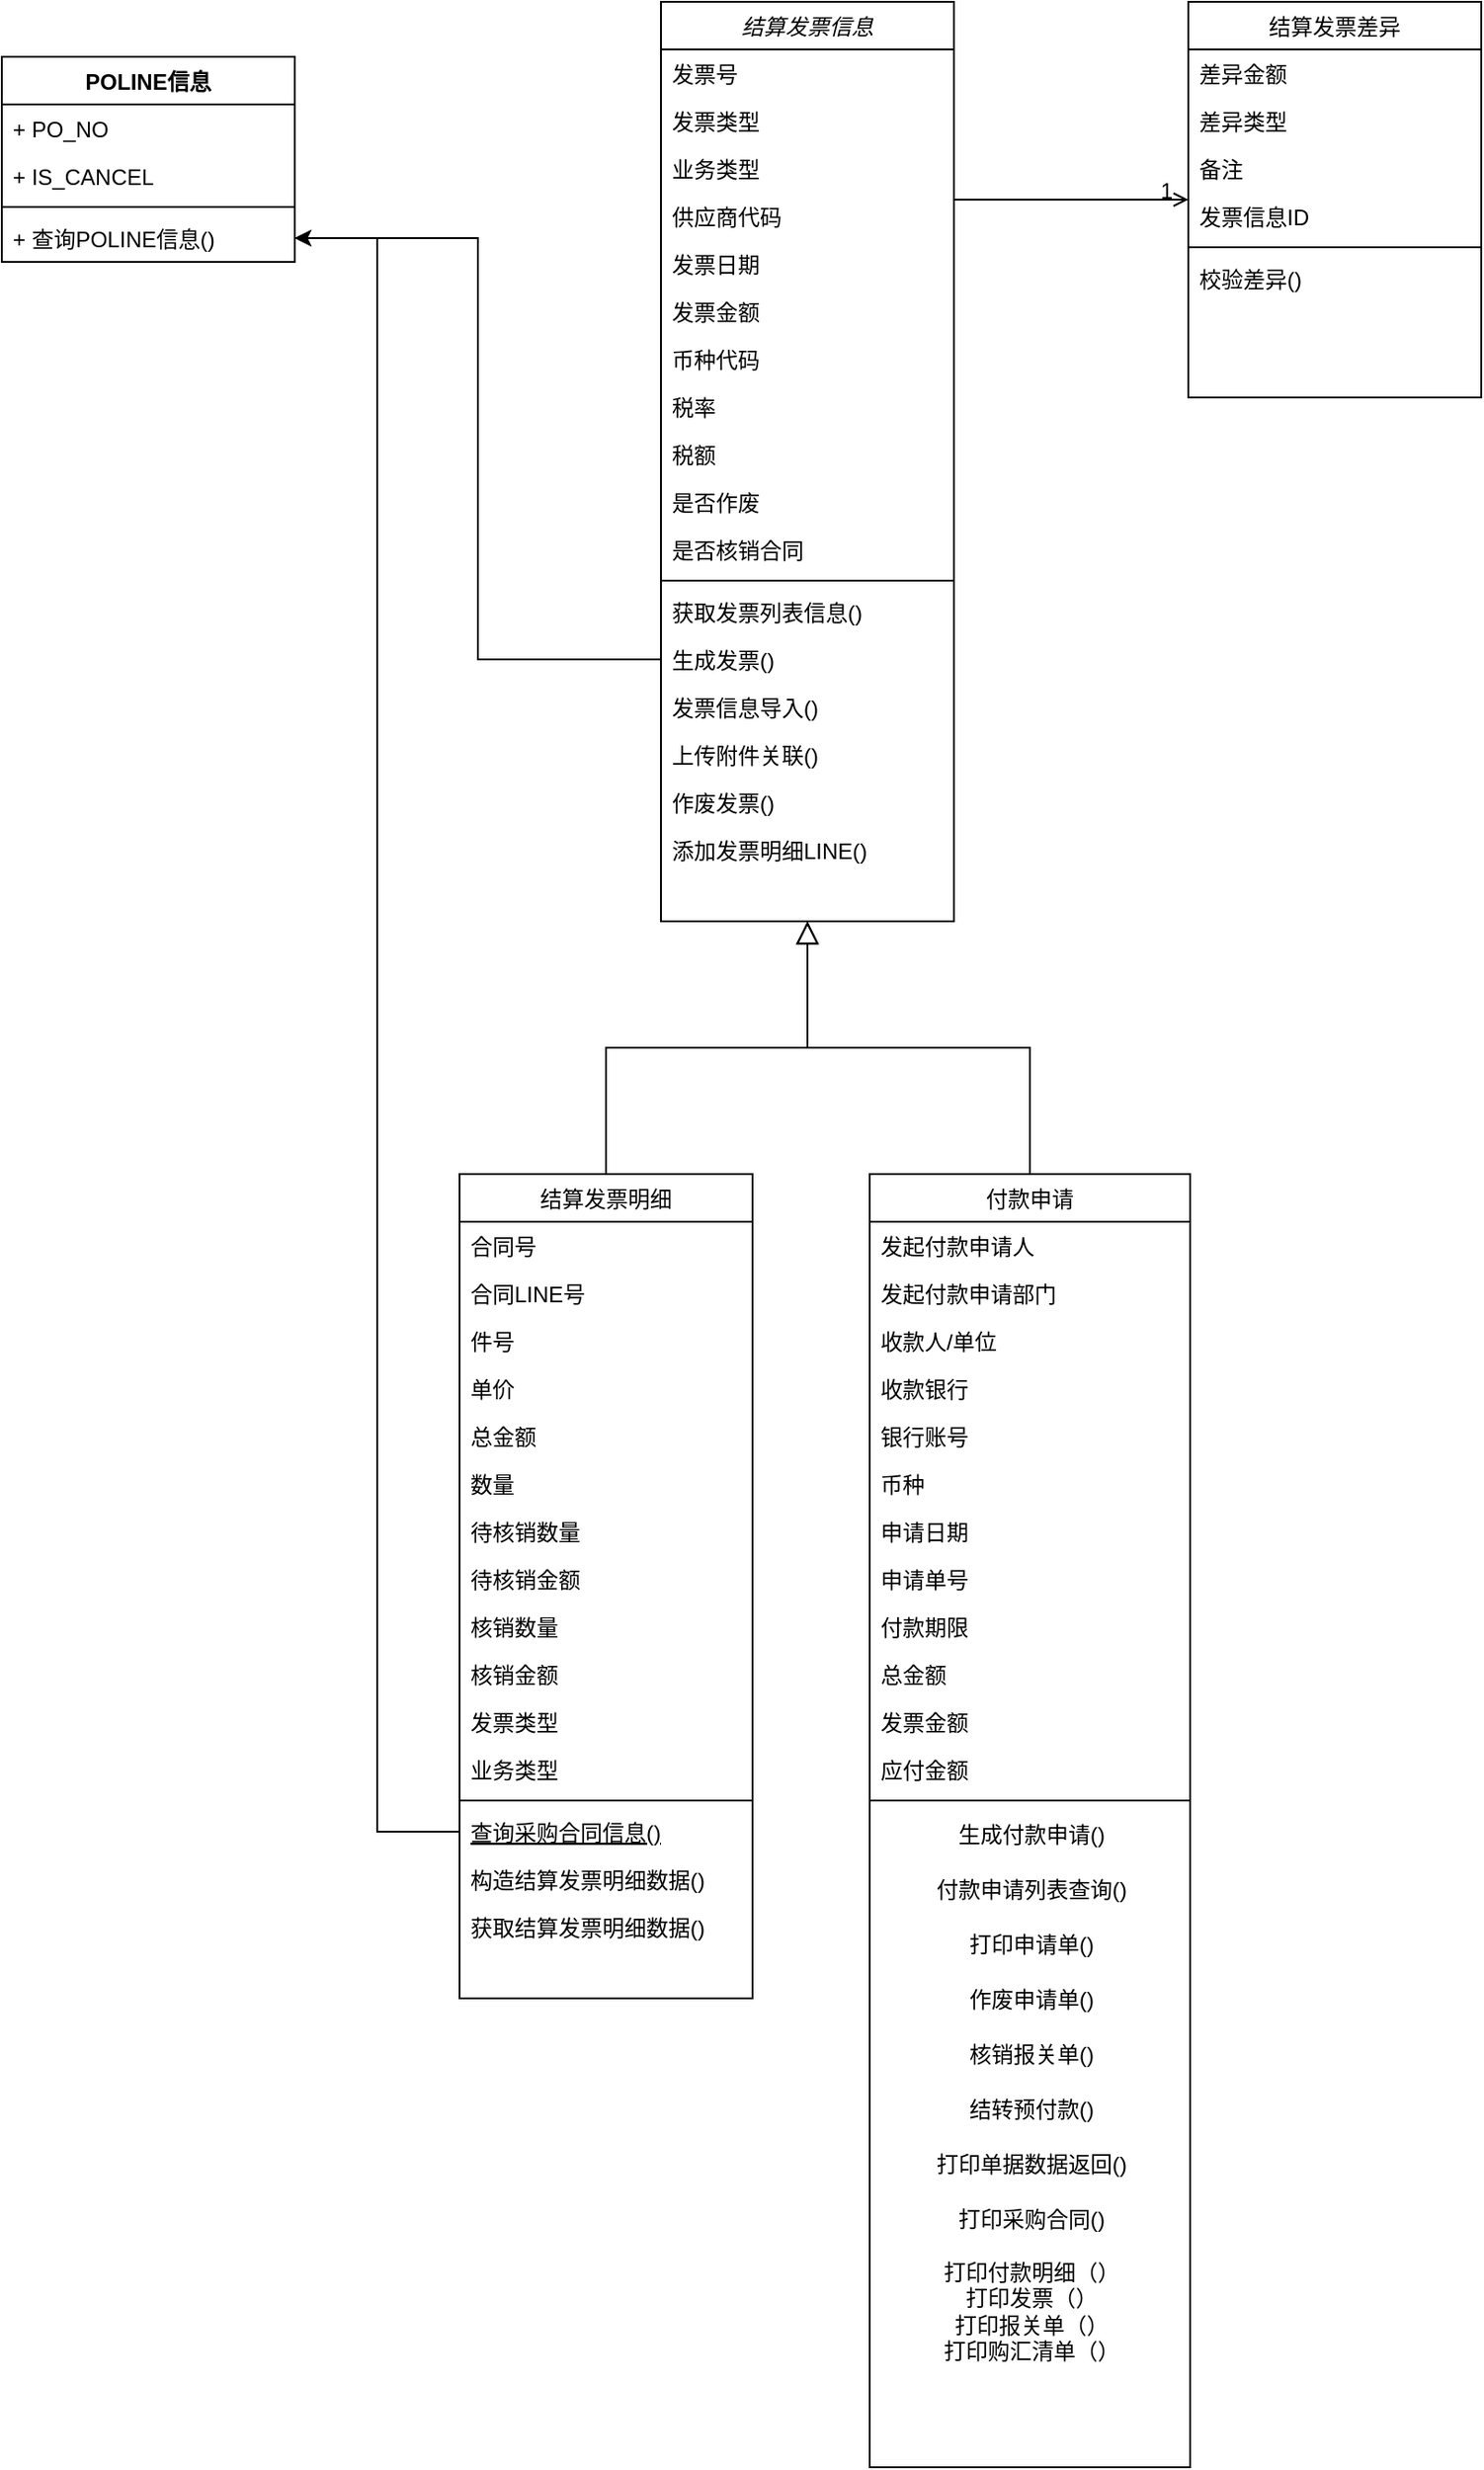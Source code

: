 <mxfile version="24.8.3">
  <diagram id="C5RBs43oDa-KdzZeNtuy" name="Page-1">
    <mxGraphModel dx="2419" dy="988" grid="1" gridSize="10" guides="1" tooltips="1" connect="1" arrows="1" fold="1" page="1" pageScale="1" pageWidth="827" pageHeight="1169" math="0" shadow="0">
      <root>
        <mxCell id="WIyWlLk6GJQsqaUBKTNV-0" />
        <mxCell id="WIyWlLk6GJQsqaUBKTNV-1" parent="WIyWlLk6GJQsqaUBKTNV-0" />
        <mxCell id="zkfFHV4jXpPFQw0GAbJ--0" value="结算发票信息" style="swimlane;fontStyle=2;align=center;verticalAlign=top;childLayout=stackLayout;horizontal=1;startSize=26;horizontalStack=0;resizeParent=1;resizeLast=0;collapsible=1;marginBottom=0;rounded=0;shadow=0;strokeWidth=1;" parent="WIyWlLk6GJQsqaUBKTNV-1" vertex="1">
          <mxGeometry x="220" y="120" width="160" height="502" as="geometry">
            <mxRectangle x="230" y="140" width="160" height="26" as="alternateBounds" />
          </mxGeometry>
        </mxCell>
        <mxCell id="zkfFHV4jXpPFQw0GAbJ--1" value="发票号" style="text;align=left;verticalAlign=top;spacingLeft=4;spacingRight=4;overflow=hidden;rotatable=0;points=[[0,0.5],[1,0.5]];portConstraint=eastwest;" parent="zkfFHV4jXpPFQw0GAbJ--0" vertex="1">
          <mxGeometry y="26" width="160" height="26" as="geometry" />
        </mxCell>
        <mxCell id="zkfFHV4jXpPFQw0GAbJ--2" value="发票类型" style="text;align=left;verticalAlign=top;spacingLeft=4;spacingRight=4;overflow=hidden;rotatable=0;points=[[0,0.5],[1,0.5]];portConstraint=eastwest;rounded=0;shadow=0;html=0;" parent="zkfFHV4jXpPFQw0GAbJ--0" vertex="1">
          <mxGeometry y="52" width="160" height="26" as="geometry" />
        </mxCell>
        <mxCell id="zkfFHV4jXpPFQw0GAbJ--3" value="业务类型" style="text;align=left;verticalAlign=top;spacingLeft=4;spacingRight=4;overflow=hidden;rotatable=0;points=[[0,0.5],[1,0.5]];portConstraint=eastwest;rounded=0;shadow=0;html=0;" parent="zkfFHV4jXpPFQw0GAbJ--0" vertex="1">
          <mxGeometry y="78" width="160" height="26" as="geometry" />
        </mxCell>
        <mxCell id="L20bQEB5ALc9BBdceAR--2" value="供应商代码" style="text;align=left;verticalAlign=top;spacingLeft=4;spacingRight=4;overflow=hidden;rotatable=0;points=[[0,0.5],[1,0.5]];portConstraint=eastwest;rounded=0;shadow=0;html=0;" vertex="1" parent="zkfFHV4jXpPFQw0GAbJ--0">
          <mxGeometry y="104" width="160" height="26" as="geometry" />
        </mxCell>
        <mxCell id="L20bQEB5ALc9BBdceAR--3" value="发票日期" style="text;align=left;verticalAlign=top;spacingLeft=4;spacingRight=4;overflow=hidden;rotatable=0;points=[[0,0.5],[1,0.5]];portConstraint=eastwest;rounded=0;shadow=0;html=0;" vertex="1" parent="zkfFHV4jXpPFQw0GAbJ--0">
          <mxGeometry y="130" width="160" height="26" as="geometry" />
        </mxCell>
        <mxCell id="L20bQEB5ALc9BBdceAR--4" value="发票金额" style="text;align=left;verticalAlign=top;spacingLeft=4;spacingRight=4;overflow=hidden;rotatable=0;points=[[0,0.5],[1,0.5]];portConstraint=eastwest;rounded=0;shadow=0;html=0;" vertex="1" parent="zkfFHV4jXpPFQw0GAbJ--0">
          <mxGeometry y="156" width="160" height="26" as="geometry" />
        </mxCell>
        <mxCell id="L20bQEB5ALc9BBdceAR--5" value="币种代码" style="text;align=left;verticalAlign=top;spacingLeft=4;spacingRight=4;overflow=hidden;rotatable=0;points=[[0,0.5],[1,0.5]];portConstraint=eastwest;rounded=0;shadow=0;html=0;" vertex="1" parent="zkfFHV4jXpPFQw0GAbJ--0">
          <mxGeometry y="182" width="160" height="26" as="geometry" />
        </mxCell>
        <mxCell id="L20bQEB5ALc9BBdceAR--6" value="税率" style="text;align=left;verticalAlign=top;spacingLeft=4;spacingRight=4;overflow=hidden;rotatable=0;points=[[0,0.5],[1,0.5]];portConstraint=eastwest;rounded=0;shadow=0;html=0;" vertex="1" parent="zkfFHV4jXpPFQw0GAbJ--0">
          <mxGeometry y="208" width="160" height="26" as="geometry" />
        </mxCell>
        <mxCell id="L20bQEB5ALc9BBdceAR--7" value="税额" style="text;align=left;verticalAlign=top;spacingLeft=4;spacingRight=4;overflow=hidden;rotatable=0;points=[[0,0.5],[1,0.5]];portConstraint=eastwest;rounded=0;shadow=0;html=0;" vertex="1" parent="zkfFHV4jXpPFQw0GAbJ--0">
          <mxGeometry y="234" width="160" height="26" as="geometry" />
        </mxCell>
        <mxCell id="L20bQEB5ALc9BBdceAR--8" value="是否作废" style="text;align=left;verticalAlign=top;spacingLeft=4;spacingRight=4;overflow=hidden;rotatable=0;points=[[0,0.5],[1,0.5]];portConstraint=eastwest;rounded=0;shadow=0;html=0;" vertex="1" parent="zkfFHV4jXpPFQw0GAbJ--0">
          <mxGeometry y="260" width="160" height="26" as="geometry" />
        </mxCell>
        <mxCell id="L20bQEB5ALc9BBdceAR--9" value="是否核销合同" style="text;align=left;verticalAlign=top;spacingLeft=4;spacingRight=4;overflow=hidden;rotatable=0;points=[[0,0.5],[1,0.5]];portConstraint=eastwest;rounded=0;shadow=0;html=0;" vertex="1" parent="zkfFHV4jXpPFQw0GAbJ--0">
          <mxGeometry y="286" width="160" height="26" as="geometry" />
        </mxCell>
        <mxCell id="zkfFHV4jXpPFQw0GAbJ--4" value="" style="line;html=1;strokeWidth=1;align=left;verticalAlign=middle;spacingTop=-1;spacingLeft=3;spacingRight=3;rotatable=0;labelPosition=right;points=[];portConstraint=eastwest;" parent="zkfFHV4jXpPFQw0GAbJ--0" vertex="1">
          <mxGeometry y="312" width="160" height="8" as="geometry" />
        </mxCell>
        <mxCell id="zkfFHV4jXpPFQw0GAbJ--5" value="获取发票列表信息()" style="text;align=left;verticalAlign=top;spacingLeft=4;spacingRight=4;overflow=hidden;rotatable=0;points=[[0,0.5],[1,0.5]];portConstraint=eastwest;" parent="zkfFHV4jXpPFQw0GAbJ--0" vertex="1">
          <mxGeometry y="320" width="160" height="26" as="geometry" />
        </mxCell>
        <mxCell id="L20bQEB5ALc9BBdceAR--12" value="生成发票()" style="text;align=left;verticalAlign=top;spacingLeft=4;spacingRight=4;overflow=hidden;rotatable=0;points=[[0,0.5],[1,0.5]];portConstraint=eastwest;" vertex="1" parent="zkfFHV4jXpPFQw0GAbJ--0">
          <mxGeometry y="346" width="160" height="26" as="geometry" />
        </mxCell>
        <mxCell id="L20bQEB5ALc9BBdceAR--13" value="发票信息导入()" style="text;align=left;verticalAlign=top;spacingLeft=4;spacingRight=4;overflow=hidden;rotatable=0;points=[[0,0.5],[1,0.5]];portConstraint=eastwest;" vertex="1" parent="zkfFHV4jXpPFQw0GAbJ--0">
          <mxGeometry y="372" width="160" height="26" as="geometry" />
        </mxCell>
        <mxCell id="L20bQEB5ALc9BBdceAR--18" value="上传附件关联()" style="text;align=left;verticalAlign=top;spacingLeft=4;spacingRight=4;overflow=hidden;rotatable=0;points=[[0,0.5],[1,0.5]];portConstraint=eastwest;" vertex="1" parent="zkfFHV4jXpPFQw0GAbJ--0">
          <mxGeometry y="398" width="160" height="26" as="geometry" />
        </mxCell>
        <mxCell id="L20bQEB5ALc9BBdceAR--19" value="作废发票()" style="text;align=left;verticalAlign=top;spacingLeft=4;spacingRight=4;overflow=hidden;rotatable=0;points=[[0,0.5],[1,0.5]];portConstraint=eastwest;" vertex="1" parent="zkfFHV4jXpPFQw0GAbJ--0">
          <mxGeometry y="424" width="160" height="26" as="geometry" />
        </mxCell>
        <mxCell id="L20bQEB5ALc9BBdceAR--20" value="添加发票明细LINE()" style="text;align=left;verticalAlign=top;spacingLeft=4;spacingRight=4;overflow=hidden;rotatable=0;points=[[0,0.5],[1,0.5]];portConstraint=eastwest;" vertex="1" parent="zkfFHV4jXpPFQw0GAbJ--0">
          <mxGeometry y="450" width="160" height="26" as="geometry" />
        </mxCell>
        <mxCell id="zkfFHV4jXpPFQw0GAbJ--6" value="结算发票明细" style="swimlane;fontStyle=0;align=center;verticalAlign=top;childLayout=stackLayout;horizontal=1;startSize=26;horizontalStack=0;resizeParent=1;resizeLast=0;collapsible=1;marginBottom=0;rounded=0;shadow=0;strokeWidth=1;" parent="WIyWlLk6GJQsqaUBKTNV-1" vertex="1">
          <mxGeometry x="110" y="760" width="160" height="450" as="geometry">
            <mxRectangle x="120" y="360" width="160" height="26" as="alternateBounds" />
          </mxGeometry>
        </mxCell>
        <mxCell id="zkfFHV4jXpPFQw0GAbJ--7" value="合同号" style="text;align=left;verticalAlign=top;spacingLeft=4;spacingRight=4;overflow=hidden;rotatable=0;points=[[0,0.5],[1,0.5]];portConstraint=eastwest;" parent="zkfFHV4jXpPFQw0GAbJ--6" vertex="1">
          <mxGeometry y="26" width="160" height="26" as="geometry" />
        </mxCell>
        <mxCell id="L20bQEB5ALc9BBdceAR--23" value="合同LINE号" style="text;align=left;verticalAlign=top;spacingLeft=4;spacingRight=4;overflow=hidden;rotatable=0;points=[[0,0.5],[1,0.5]];portConstraint=eastwest;rounded=0;shadow=0;html=0;" vertex="1" parent="zkfFHV4jXpPFQw0GAbJ--6">
          <mxGeometry y="52" width="160" height="26" as="geometry" />
        </mxCell>
        <mxCell id="L20bQEB5ALc9BBdceAR--24" value="件号" style="text;align=left;verticalAlign=top;spacingLeft=4;spacingRight=4;overflow=hidden;rotatable=0;points=[[0,0.5],[1,0.5]];portConstraint=eastwest;rounded=0;shadow=0;html=0;" vertex="1" parent="zkfFHV4jXpPFQw0GAbJ--6">
          <mxGeometry y="78" width="160" height="26" as="geometry" />
        </mxCell>
        <mxCell id="L20bQEB5ALc9BBdceAR--25" value="单价" style="text;align=left;verticalAlign=top;spacingLeft=4;spacingRight=4;overflow=hidden;rotatable=0;points=[[0,0.5],[1,0.5]];portConstraint=eastwest;rounded=0;shadow=0;html=0;" vertex="1" parent="zkfFHV4jXpPFQw0GAbJ--6">
          <mxGeometry y="104" width="160" height="26" as="geometry" />
        </mxCell>
        <mxCell id="L20bQEB5ALc9BBdceAR--26" value="总金额" style="text;align=left;verticalAlign=top;spacingLeft=4;spacingRight=4;overflow=hidden;rotatable=0;points=[[0,0.5],[1,0.5]];portConstraint=eastwest;rounded=0;shadow=0;html=0;" vertex="1" parent="zkfFHV4jXpPFQw0GAbJ--6">
          <mxGeometry y="130" width="160" height="26" as="geometry" />
        </mxCell>
        <mxCell id="L20bQEB5ALc9BBdceAR--27" value="数量" style="text;align=left;verticalAlign=top;spacingLeft=4;spacingRight=4;overflow=hidden;rotatable=0;points=[[0,0.5],[1,0.5]];portConstraint=eastwest;rounded=0;shadow=0;html=0;" vertex="1" parent="zkfFHV4jXpPFQw0GAbJ--6">
          <mxGeometry y="156" width="160" height="26" as="geometry" />
        </mxCell>
        <mxCell id="L20bQEB5ALc9BBdceAR--28" value="待核销数量" style="text;align=left;verticalAlign=top;spacingLeft=4;spacingRight=4;overflow=hidden;rotatable=0;points=[[0,0.5],[1,0.5]];portConstraint=eastwest;rounded=0;shadow=0;html=0;" vertex="1" parent="zkfFHV4jXpPFQw0GAbJ--6">
          <mxGeometry y="182" width="160" height="26" as="geometry" />
        </mxCell>
        <mxCell id="L20bQEB5ALc9BBdceAR--29" value="待核销金额" style="text;align=left;verticalAlign=top;spacingLeft=4;spacingRight=4;overflow=hidden;rotatable=0;points=[[0,0.5],[1,0.5]];portConstraint=eastwest;rounded=0;shadow=0;html=0;" vertex="1" parent="zkfFHV4jXpPFQw0GAbJ--6">
          <mxGeometry y="208" width="160" height="26" as="geometry" />
        </mxCell>
        <mxCell id="L20bQEB5ALc9BBdceAR--30" value="核销数量" style="text;align=left;verticalAlign=top;spacingLeft=4;spacingRight=4;overflow=hidden;rotatable=0;points=[[0,0.5],[1,0.5]];portConstraint=eastwest;rounded=0;shadow=0;html=0;" vertex="1" parent="zkfFHV4jXpPFQw0GAbJ--6">
          <mxGeometry y="234" width="160" height="26" as="geometry" />
        </mxCell>
        <mxCell id="L20bQEB5ALc9BBdceAR--31" value="核销金额" style="text;align=left;verticalAlign=top;spacingLeft=4;spacingRight=4;overflow=hidden;rotatable=0;points=[[0,0.5],[1,0.5]];portConstraint=eastwest;rounded=0;shadow=0;html=0;" vertex="1" parent="zkfFHV4jXpPFQw0GAbJ--6">
          <mxGeometry y="260" width="160" height="26" as="geometry" />
        </mxCell>
        <mxCell id="L20bQEB5ALc9BBdceAR--32" value="发票类型" style="text;align=left;verticalAlign=top;spacingLeft=4;spacingRight=4;overflow=hidden;rotatable=0;points=[[0,0.5],[1,0.5]];portConstraint=eastwest;rounded=0;shadow=0;html=0;" vertex="1" parent="zkfFHV4jXpPFQw0GAbJ--6">
          <mxGeometry y="286" width="160" height="26" as="geometry" />
        </mxCell>
        <mxCell id="zkfFHV4jXpPFQw0GAbJ--8" value="业务类型" style="text;align=left;verticalAlign=top;spacingLeft=4;spacingRight=4;overflow=hidden;rotatable=0;points=[[0,0.5],[1,0.5]];portConstraint=eastwest;rounded=0;shadow=0;html=0;" parent="zkfFHV4jXpPFQw0GAbJ--6" vertex="1">
          <mxGeometry y="312" width="160" height="26" as="geometry" />
        </mxCell>
        <mxCell id="zkfFHV4jXpPFQw0GAbJ--9" value="" style="line;html=1;strokeWidth=1;align=left;verticalAlign=middle;spacingTop=-1;spacingLeft=3;spacingRight=3;rotatable=0;labelPosition=right;points=[];portConstraint=eastwest;" parent="zkfFHV4jXpPFQw0GAbJ--6" vertex="1">
          <mxGeometry y="338" width="160" height="8" as="geometry" />
        </mxCell>
        <mxCell id="zkfFHV4jXpPFQw0GAbJ--10" value="查询采购合同信息()" style="text;align=left;verticalAlign=top;spacingLeft=4;spacingRight=4;overflow=hidden;rotatable=0;points=[[0,0.5],[1,0.5]];portConstraint=eastwest;fontStyle=4" parent="zkfFHV4jXpPFQw0GAbJ--6" vertex="1">
          <mxGeometry y="346" width="160" height="26" as="geometry" />
        </mxCell>
        <mxCell id="zkfFHV4jXpPFQw0GAbJ--11" value="构造结算发票明细数据()" style="text;align=left;verticalAlign=top;spacingLeft=4;spacingRight=4;overflow=hidden;rotatable=0;points=[[0,0.5],[1,0.5]];portConstraint=eastwest;" parent="zkfFHV4jXpPFQw0GAbJ--6" vertex="1">
          <mxGeometry y="372" width="160" height="26" as="geometry" />
        </mxCell>
        <mxCell id="L20bQEB5ALc9BBdceAR--0" value="获取结算发票明细数据()" style="text;align=left;verticalAlign=top;spacingLeft=4;spacingRight=4;overflow=hidden;rotatable=0;points=[[0,0.5],[1,0.5]];portConstraint=eastwest;" vertex="1" parent="zkfFHV4jXpPFQw0GAbJ--6">
          <mxGeometry y="398" width="160" height="26" as="geometry" />
        </mxCell>
        <mxCell id="zkfFHV4jXpPFQw0GAbJ--12" value="" style="endArrow=block;endSize=10;endFill=0;shadow=0;strokeWidth=1;rounded=0;curved=0;edgeStyle=elbowEdgeStyle;elbow=vertical;" parent="WIyWlLk6GJQsqaUBKTNV-1" source="zkfFHV4jXpPFQw0GAbJ--6" target="zkfFHV4jXpPFQw0GAbJ--0" edge="1">
          <mxGeometry width="160" relative="1" as="geometry">
            <mxPoint x="200" y="203" as="sourcePoint" />
            <mxPoint x="200" y="203" as="targetPoint" />
          </mxGeometry>
        </mxCell>
        <mxCell id="zkfFHV4jXpPFQw0GAbJ--13" value="付款申请" style="swimlane;fontStyle=0;align=center;verticalAlign=top;childLayout=stackLayout;horizontal=1;startSize=26;horizontalStack=0;resizeParent=1;resizeLast=0;collapsible=1;marginBottom=0;rounded=0;shadow=0;strokeWidth=1;" parent="WIyWlLk6GJQsqaUBKTNV-1" vertex="1">
          <mxGeometry x="334" y="760" width="175" height="706" as="geometry">
            <mxRectangle x="340" y="380" width="170" height="26" as="alternateBounds" />
          </mxGeometry>
        </mxCell>
        <mxCell id="zkfFHV4jXpPFQw0GAbJ--14" value="发起付款申请人" style="text;align=left;verticalAlign=top;spacingLeft=4;spacingRight=4;overflow=hidden;rotatable=0;points=[[0,0.5],[1,0.5]];portConstraint=eastwest;" parent="zkfFHV4jXpPFQw0GAbJ--13" vertex="1">
          <mxGeometry y="26" width="175" height="26" as="geometry" />
        </mxCell>
        <mxCell id="L20bQEB5ALc9BBdceAR--34" value="发起付款申请部门" style="text;align=left;verticalAlign=top;spacingLeft=4;spacingRight=4;overflow=hidden;rotatable=0;points=[[0,0.5],[1,0.5]];portConstraint=eastwest;" vertex="1" parent="zkfFHV4jXpPFQw0GAbJ--13">
          <mxGeometry y="52" width="175" height="26" as="geometry" />
        </mxCell>
        <mxCell id="L20bQEB5ALc9BBdceAR--36" value="收款人/单位" style="text;align=left;verticalAlign=top;spacingLeft=4;spacingRight=4;overflow=hidden;rotatable=0;points=[[0,0.5],[1,0.5]];portConstraint=eastwest;" vertex="1" parent="zkfFHV4jXpPFQw0GAbJ--13">
          <mxGeometry y="78" width="175" height="26" as="geometry" />
        </mxCell>
        <mxCell id="L20bQEB5ALc9BBdceAR--37" value="收款银行" style="text;align=left;verticalAlign=top;spacingLeft=4;spacingRight=4;overflow=hidden;rotatable=0;points=[[0,0.5],[1,0.5]];portConstraint=eastwest;" vertex="1" parent="zkfFHV4jXpPFQw0GAbJ--13">
          <mxGeometry y="104" width="175" height="26" as="geometry" />
        </mxCell>
        <mxCell id="L20bQEB5ALc9BBdceAR--38" value="银行账号" style="text;align=left;verticalAlign=top;spacingLeft=4;spacingRight=4;overflow=hidden;rotatable=0;points=[[0,0.5],[1,0.5]];portConstraint=eastwest;" vertex="1" parent="zkfFHV4jXpPFQw0GAbJ--13">
          <mxGeometry y="130" width="175" height="26" as="geometry" />
        </mxCell>
        <mxCell id="L20bQEB5ALc9BBdceAR--39" value="币种" style="text;align=left;verticalAlign=top;spacingLeft=4;spacingRight=4;overflow=hidden;rotatable=0;points=[[0,0.5],[1,0.5]];portConstraint=eastwest;" vertex="1" parent="zkfFHV4jXpPFQw0GAbJ--13">
          <mxGeometry y="156" width="175" height="26" as="geometry" />
        </mxCell>
        <mxCell id="L20bQEB5ALc9BBdceAR--40" value="申请日期" style="text;align=left;verticalAlign=top;spacingLeft=4;spacingRight=4;overflow=hidden;rotatable=0;points=[[0,0.5],[1,0.5]];portConstraint=eastwest;" vertex="1" parent="zkfFHV4jXpPFQw0GAbJ--13">
          <mxGeometry y="182" width="175" height="26" as="geometry" />
        </mxCell>
        <mxCell id="L20bQEB5ALc9BBdceAR--41" value="申请单号" style="text;align=left;verticalAlign=top;spacingLeft=4;spacingRight=4;overflow=hidden;rotatable=0;points=[[0,0.5],[1,0.5]];portConstraint=eastwest;" vertex="1" parent="zkfFHV4jXpPFQw0GAbJ--13">
          <mxGeometry y="208" width="175" height="26" as="geometry" />
        </mxCell>
        <mxCell id="L20bQEB5ALc9BBdceAR--42" value="付款期限" style="text;align=left;verticalAlign=top;spacingLeft=4;spacingRight=4;overflow=hidden;rotatable=0;points=[[0,0.5],[1,0.5]];portConstraint=eastwest;" vertex="1" parent="zkfFHV4jXpPFQw0GAbJ--13">
          <mxGeometry y="234" width="175" height="26" as="geometry" />
        </mxCell>
        <mxCell id="L20bQEB5ALc9BBdceAR--43" value="总金额" style="text;align=left;verticalAlign=top;spacingLeft=4;spacingRight=4;overflow=hidden;rotatable=0;points=[[0,0.5],[1,0.5]];portConstraint=eastwest;" vertex="1" parent="zkfFHV4jXpPFQw0GAbJ--13">
          <mxGeometry y="260" width="175" height="26" as="geometry" />
        </mxCell>
        <mxCell id="L20bQEB5ALc9BBdceAR--44" value="发票金额" style="text;align=left;verticalAlign=top;spacingLeft=4;spacingRight=4;overflow=hidden;rotatable=0;points=[[0,0.5],[1,0.5]];portConstraint=eastwest;" vertex="1" parent="zkfFHV4jXpPFQw0GAbJ--13">
          <mxGeometry y="286" width="175" height="26" as="geometry" />
        </mxCell>
        <mxCell id="L20bQEB5ALc9BBdceAR--45" value="应付金额" style="text;align=left;verticalAlign=top;spacingLeft=4;spacingRight=4;overflow=hidden;rotatable=0;points=[[0,0.5],[1,0.5]];portConstraint=eastwest;" vertex="1" parent="zkfFHV4jXpPFQw0GAbJ--13">
          <mxGeometry y="312" width="175" height="26" as="geometry" />
        </mxCell>
        <mxCell id="zkfFHV4jXpPFQw0GAbJ--15" value="" style="line;html=1;strokeWidth=1;align=left;verticalAlign=middle;spacingTop=-1;spacingLeft=3;spacingRight=3;rotatable=0;labelPosition=right;points=[];portConstraint=eastwest;" parent="zkfFHV4jXpPFQw0GAbJ--13" vertex="1">
          <mxGeometry y="338" width="175" height="8" as="geometry" />
        </mxCell>
        <mxCell id="L20bQEB5ALc9BBdceAR--57" value="生成付款申请()" style="text;html=1;align=center;verticalAlign=middle;resizable=0;points=[];autosize=1;strokeColor=none;fillColor=none;" vertex="1" parent="zkfFHV4jXpPFQw0GAbJ--13">
          <mxGeometry y="346" width="175" height="30" as="geometry" />
        </mxCell>
        <mxCell id="L20bQEB5ALc9BBdceAR--58" value="付款申请列表查询()" style="text;html=1;align=center;verticalAlign=middle;resizable=0;points=[];autosize=1;strokeColor=none;fillColor=none;" vertex="1" parent="zkfFHV4jXpPFQw0GAbJ--13">
          <mxGeometry y="376" width="175" height="30" as="geometry" />
        </mxCell>
        <mxCell id="L20bQEB5ALc9BBdceAR--59" value="打印申请单()" style="text;html=1;align=center;verticalAlign=middle;resizable=0;points=[];autosize=1;strokeColor=none;fillColor=none;" vertex="1" parent="zkfFHV4jXpPFQw0GAbJ--13">
          <mxGeometry y="406" width="175" height="30" as="geometry" />
        </mxCell>
        <mxCell id="L20bQEB5ALc9BBdceAR--60" value="作废申请单()" style="text;html=1;align=center;verticalAlign=middle;resizable=0;points=[];autosize=1;strokeColor=none;fillColor=none;" vertex="1" parent="zkfFHV4jXpPFQw0GAbJ--13">
          <mxGeometry y="436" width="175" height="30" as="geometry" />
        </mxCell>
        <mxCell id="L20bQEB5ALc9BBdceAR--61" value="核销报关单()" style="text;html=1;align=center;verticalAlign=middle;resizable=0;points=[];autosize=1;strokeColor=none;fillColor=none;" vertex="1" parent="zkfFHV4jXpPFQw0GAbJ--13">
          <mxGeometry y="466" width="175" height="30" as="geometry" />
        </mxCell>
        <mxCell id="L20bQEB5ALc9BBdceAR--62" value="结转预付款()" style="text;html=1;align=center;verticalAlign=middle;resizable=0;points=[];autosize=1;strokeColor=none;fillColor=none;" vertex="1" parent="zkfFHV4jXpPFQw0GAbJ--13">
          <mxGeometry y="496" width="175" height="30" as="geometry" />
        </mxCell>
        <mxCell id="L20bQEB5ALc9BBdceAR--63" value="打印单据数据返回()" style="text;html=1;align=center;verticalAlign=middle;resizable=0;points=[];autosize=1;strokeColor=none;fillColor=none;" vertex="1" parent="zkfFHV4jXpPFQw0GAbJ--13">
          <mxGeometry y="526" width="175" height="30" as="geometry" />
        </mxCell>
        <mxCell id="L20bQEB5ALc9BBdceAR--83" value="打印采购合同()" style="text;html=1;align=center;verticalAlign=middle;resizable=0;points=[];autosize=1;strokeColor=none;fillColor=none;" vertex="1" parent="zkfFHV4jXpPFQw0GAbJ--13">
          <mxGeometry y="556" width="175" height="30" as="geometry" />
        </mxCell>
        <mxCell id="L20bQEB5ALc9BBdceAR--84" value="&lt;div data-docx-has-block-data=&quot;false&quot; data-lark-html-role=&quot;root&quot; data-page-id=&quot;XfmhdmMYpojojFxtfmVcWGB2nud&quot;&gt;&lt;div&gt;&lt;span style=&quot;background-color: initial;&quot;&gt;打印付款明细（）&lt;/span&gt;&lt;/div&gt;&lt;div&gt;&lt;span style=&quot;background-color: initial;&quot;&gt;打印发票（）&lt;/span&gt;&lt;/div&gt;&lt;div&gt;&lt;span style=&quot;background-color: initial;&quot;&gt;打印报关单（）&lt;/span&gt;&lt;/div&gt;&lt;div&gt;&lt;span style=&quot;background-color: initial;&quot;&gt;打印购汇清单（）&lt;/span&gt;&lt;/div&gt;&lt;/div&gt;&lt;span class=&quot;lark-record-clipboard&quot; data-lark-record-format=&quot;docx/record&quot; data-lark-record-data=&quot;{&amp;quot;isCut&amp;quot;:false,&amp;quot;rootId&amp;quot;:&amp;quot;XfmhdmMYpojojFxtfmVcWGB2nud&amp;quot;,&amp;quot;parentId&amp;quot;:&amp;quot;CaYMdIdIboZklKx0uU4co2Banwf&amp;quot;,&amp;quot;blockIds&amp;quot;:[1748,1749,1750,1751,1752,1753],&amp;quot;recordIds&amp;quot;:[&amp;quot;MpPldpYyho7IJoxfQv9cM9k8nac&amp;quot;,&amp;quot;EScGdZ5UMof3EExpFZZcReYknCc&amp;quot;,&amp;quot;L9RLdTZ17owcx8xj1jecMg8JnTb&amp;quot;,&amp;quot;BsIxdytyIoO5RvxsLyKctfgAnOf&amp;quot;,&amp;quot;T9L0dgUlso72AJxkSnqcSVLsnrd&amp;quot;,&amp;quot;T63JdDnAUo00gaxjijsc2aXbnbc&amp;quot;],&amp;quot;recordMap&amp;quot;:{&amp;quot;MpPldpYyho7IJoxfQv9cM9k8nac&amp;quot;:{&amp;quot;id&amp;quot;:&amp;quot;MpPldpYyho7IJoxfQv9cM9k8nac&amp;quot;,&amp;quot;snapshot&amp;quot;:{&amp;quot;comments&amp;quot;:[],&amp;quot;hidden&amp;quot;:false,&amp;quot;author&amp;quot;:&amp;quot;7360895284882505731&amp;quot;,&amp;quot;text&amp;quot;:{&amp;quot;initialAttributedTexts&amp;quot;:{&amp;quot;text&amp;quot;:{&amp;quot;0&amp;quot;:&amp;quot;付款申请单/预付申请单&amp;quot;},&amp;quot;attribs&amp;quot;:{&amp;quot;0&amp;quot;:&amp;quot;*0+b&amp;quot;}},&amp;quot;apool&amp;quot;:{&amp;quot;numToAttrib&amp;quot;:{&amp;quot;0&amp;quot;:[&amp;quot;author&amp;quot;,&amp;quot;7360895284882505731&amp;quot;]},&amp;quot;nextNum&amp;quot;:1}},&amp;quot;seq&amp;quot;:&amp;quot;1&amp;quot;,&amp;quot;type&amp;quot;:&amp;quot;ordered&amp;quot;,&amp;quot;parent_id&amp;quot;:&amp;quot;CaYMdIdIboZklKx0uU4co2Banwf&amp;quot;,&amp;quot;locked&amp;quot;:false,&amp;quot;children&amp;quot;:[],&amp;quot;align&amp;quot;:&amp;quot;&amp;quot;,&amp;quot;folded&amp;quot;:false}},&amp;quot;EScGdZ5UMof3EExpFZZcReYknCc&amp;quot;:{&amp;quot;id&amp;quot;:&amp;quot;EScGdZ5UMof3EExpFZZcReYknCc&amp;quot;,&amp;quot;snapshot&amp;quot;:{&amp;quot;locked&amp;quot;:false,&amp;quot;hidden&amp;quot;:false,&amp;quot;text&amp;quot;:{&amp;quot;initialAttributedTexts&amp;quot;:{&amp;quot;text&amp;quot;:{&amp;quot;0&amp;quot;:&amp;quot;付款明细&amp;quot;},&amp;quot;attribs&amp;quot;:{&amp;quot;0&amp;quot;:&amp;quot;*0+4&amp;quot;}},&amp;quot;apool&amp;quot;:{&amp;quot;numToAttrib&amp;quot;:{&amp;quot;0&amp;quot;:[&amp;quot;author&amp;quot;,&amp;quot;7360895284882505731&amp;quot;]},&amp;quot;nextNum&amp;quot;:1}},&amp;quot;type&amp;quot;:&amp;quot;ordered&amp;quot;,&amp;quot;parent_id&amp;quot;:&amp;quot;CaYMdIdIboZklKx0uU4co2Banwf&amp;quot;,&amp;quot;comments&amp;quot;:[],&amp;quot;author&amp;quot;:&amp;quot;7360895284882505731&amp;quot;,&amp;quot;children&amp;quot;:[],&amp;quot;align&amp;quot;:&amp;quot;&amp;quot;,&amp;quot;folded&amp;quot;:false,&amp;quot;seq&amp;quot;:&amp;quot;auto&amp;quot;}},&amp;quot;L9RLdTZ17owcx8xj1jecMg8JnTb&amp;quot;:{&amp;quot;id&amp;quot;:&amp;quot;L9RLdTZ17owcx8xj1jecMg8JnTb&amp;quot;,&amp;quot;snapshot&amp;quot;:{&amp;quot;comments&amp;quot;:[],&amp;quot;hidden&amp;quot;:false,&amp;quot;children&amp;quot;:[],&amp;quot;text&amp;quot;:{&amp;quot;initialAttributedTexts&amp;quot;:{&amp;quot;text&amp;quot;:{&amp;quot;0&amp;quot;:&amp;quot;发票&amp;quot;},&amp;quot;attribs&amp;quot;:{&amp;quot;0&amp;quot;:&amp;quot;*0+2&amp;quot;}},&amp;quot;apool&amp;quot;:{&amp;quot;numToAttrib&amp;quot;:{&amp;quot;0&amp;quot;:[&amp;quot;author&amp;quot;,&amp;quot;7360895284882505731&amp;quot;]},&amp;quot;nextNum&amp;quot;:1}},&amp;quot;align&amp;quot;:&amp;quot;&amp;quot;,&amp;quot;seq&amp;quot;:&amp;quot;auto&amp;quot;,&amp;quot;type&amp;quot;:&amp;quot;ordered&amp;quot;,&amp;quot;parent_id&amp;quot;:&amp;quot;CaYMdIdIboZklKx0uU4co2Banwf&amp;quot;,&amp;quot;locked&amp;quot;:false,&amp;quot;author&amp;quot;:&amp;quot;7360895284882505731&amp;quot;,&amp;quot;folded&amp;quot;:false}},&amp;quot;BsIxdytyIoO5RvxsLyKctfgAnOf&amp;quot;:{&amp;quot;id&amp;quot;:&amp;quot;BsIxdytyIoO5RvxsLyKctfgAnOf&amp;quot;,&amp;quot;snapshot&amp;quot;:{&amp;quot;comments&amp;quot;:[],&amp;quot;locked&amp;quot;:false,&amp;quot;hidden&amp;quot;:false,&amp;quot;align&amp;quot;:&amp;quot;&amp;quot;,&amp;quot;folded&amp;quot;:false,&amp;quot;type&amp;quot;:&amp;quot;ordered&amp;quot;,&amp;quot;parent_id&amp;quot;:&amp;quot;CaYMdIdIboZklKx0uU4co2Banwf&amp;quot;,&amp;quot;children&amp;quot;:[],&amp;quot;text&amp;quot;:{&amp;quot;initialAttributedTexts&amp;quot;:{&amp;quot;text&amp;quot;:{&amp;quot;0&amp;quot;:&amp;quot;合同&amp;quot;},&amp;quot;attribs&amp;quot;:{&amp;quot;0&amp;quot;:&amp;quot;*0+2&amp;quot;}},&amp;quot;apool&amp;quot;:{&amp;quot;numToAttrib&amp;quot;:{&amp;quot;0&amp;quot;:[&amp;quot;author&amp;quot;,&amp;quot;7360895284882505731&amp;quot;]},&amp;quot;nextNum&amp;quot;:1}},&amp;quot;seq&amp;quot;:&amp;quot;auto&amp;quot;,&amp;quot;author&amp;quot;:&amp;quot;7360895284882505731&amp;quot;}},&amp;quot;T9L0dgUlso72AJxkSnqcSVLsnrd&amp;quot;:{&amp;quot;id&amp;quot;:&amp;quot;T9L0dgUlso72AJxkSnqcSVLsnrd&amp;quot;,&amp;quot;snapshot&amp;quot;:{&amp;quot;hidden&amp;quot;:false,&amp;quot;align&amp;quot;:&amp;quot;&amp;quot;,&amp;quot;folded&amp;quot;:false,&amp;quot;seq&amp;quot;:&amp;quot;auto&amp;quot;,&amp;quot;type&amp;quot;:&amp;quot;ordered&amp;quot;,&amp;quot;comments&amp;quot;:[],&amp;quot;locked&amp;quot;:false,&amp;quot;author&amp;quot;:&amp;quot;7360895284882505731&amp;quot;,&amp;quot;children&amp;quot;:[],&amp;quot;text&amp;quot;:{&amp;quot;initialAttributedTexts&amp;quot;:{&amp;quot;text&amp;quot;:{&amp;quot;0&amp;quot;:&amp;quot;报关单&amp;quot;},&amp;quot;attribs&amp;quot;:{&amp;quot;0&amp;quot;:&amp;quot;*0+3&amp;quot;}},&amp;quot;apool&amp;quot;:{&amp;quot;numToAttrib&amp;quot;:{&amp;quot;0&amp;quot;:[&amp;quot;author&amp;quot;,&amp;quot;7360895284882505731&amp;quot;]},&amp;quot;nextNum&amp;quot;:1}},&amp;quot;parent_id&amp;quot;:&amp;quot;CaYMdIdIboZklKx0uU4co2Banwf&amp;quot;}},&amp;quot;T63JdDnAUo00gaxjijsc2aXbnbc&amp;quot;:{&amp;quot;id&amp;quot;:&amp;quot;T63JdDnAUo00gaxjijsc2aXbnbc&amp;quot;,&amp;quot;snapshot&amp;quot;:{&amp;quot;locked&amp;quot;:false,&amp;quot;hidden&amp;quot;:false,&amp;quot;author&amp;quot;:&amp;quot;7360895284882505731&amp;quot;,&amp;quot;text&amp;quot;:{&amp;quot;initialAttributedTexts&amp;quot;:{&amp;quot;text&amp;quot;:{&amp;quot;0&amp;quot;:&amp;quot;购汇清单&amp;quot;},&amp;quot;attribs&amp;quot;:{&amp;quot;0&amp;quot;:&amp;quot;*0+4&amp;quot;}},&amp;quot;apool&amp;quot;:{&amp;quot;numToAttrib&amp;quot;:{&amp;quot;0&amp;quot;:[&amp;quot;author&amp;quot;,&amp;quot;7360895284882505731&amp;quot;]},&amp;quot;nextNum&amp;quot;:1}},&amp;quot;parent_id&amp;quot;:&amp;quot;CaYMdIdIboZklKx0uU4co2Banwf&amp;quot;,&amp;quot;comments&amp;quot;:[],&amp;quot;children&amp;quot;:[],&amp;quot;align&amp;quot;:&amp;quot;&amp;quot;,&amp;quot;folded&amp;quot;:false,&amp;quot;seq&amp;quot;:&amp;quot;auto&amp;quot;,&amp;quot;type&amp;quot;:&amp;quot;ordered&amp;quot;}},&amp;quot;CaYMdIdIboZklKx0uU4co2Banwf&amp;quot;:{&amp;quot;id&amp;quot;:&amp;quot;CaYMdIdIboZklKx0uU4co2Banwf&amp;quot;,&amp;quot;snapshot&amp;quot;:{&amp;quot;locked&amp;quot;:false,&amp;quot;hidden&amp;quot;:false,&amp;quot;author&amp;quot;:&amp;quot;7360895284882505731&amp;quot;,&amp;quot;children&amp;quot;:[&amp;quot;MpPldpYyho7IJoxfQv9cM9k8nac&amp;quot;,&amp;quot;EScGdZ5UMof3EExpFZZcReYknCc&amp;quot;,&amp;quot;L9RLdTZ17owcx8xj1jecMg8JnTb&amp;quot;,&amp;quot;BsIxdytyIoO5RvxsLyKctfgAnOf&amp;quot;,&amp;quot;T9L0dgUlso72AJxkSnqcSVLsnrd&amp;quot;,&amp;quot;T63JdDnAUo00gaxjijsc2aXbnbc&amp;quot;],&amp;quot;type&amp;quot;:&amp;quot;table_cell&amp;quot;,&amp;quot;parent_id&amp;quot;:&amp;quot;P9eTdUxWQonJNRx573Lcu7F8n0c&amp;quot;,&amp;quot;comments&amp;quot;:[],&amp;quot;revisions&amp;quot;:[]}}},&amp;quot;payloadMap&amp;quot;:{},&amp;quot;extra&amp;quot;:{&amp;quot;channel&amp;quot;:&amp;quot;saas&amp;quot;,&amp;quot;pasteRandomId&amp;quot;:&amp;quot;20b08d48-676f-4c45-8e70-f3aeee383ac4&amp;quot;,&amp;quot;mention_page_title&amp;quot;:{},&amp;quot;external_mention_url&amp;quot;:{}},&amp;quot;isKeepQuoteContainer&amp;quot;:false,&amp;quot;selection&amp;quot;:[{&amp;quot;id&amp;quot;:1748,&amp;quot;type&amp;quot;:&amp;quot;text&amp;quot;,&amp;quot;selection&amp;quot;:{&amp;quot;start&amp;quot;:0,&amp;quot;end&amp;quot;:11},&amp;quot;recordId&amp;quot;:&amp;quot;MpPldpYyho7IJoxfQv9cM9k8nac&amp;quot;},{&amp;quot;id&amp;quot;:1749,&amp;quot;type&amp;quot;:&amp;quot;text&amp;quot;,&amp;quot;selection&amp;quot;:{&amp;quot;start&amp;quot;:0,&amp;quot;end&amp;quot;:4},&amp;quot;recordId&amp;quot;:&amp;quot;EScGdZ5UMof3EExpFZZcReYknCc&amp;quot;},{&amp;quot;id&amp;quot;:1750,&amp;quot;type&amp;quot;:&amp;quot;text&amp;quot;,&amp;quot;selection&amp;quot;:{&amp;quot;start&amp;quot;:0,&amp;quot;end&amp;quot;:2},&amp;quot;recordId&amp;quot;:&amp;quot;L9RLdTZ17owcx8xj1jecMg8JnTb&amp;quot;},{&amp;quot;id&amp;quot;:1751,&amp;quot;type&amp;quot;:&amp;quot;text&amp;quot;,&amp;quot;selection&amp;quot;:{&amp;quot;start&amp;quot;:0,&amp;quot;end&amp;quot;:2},&amp;quot;recordId&amp;quot;:&amp;quot;BsIxdytyIoO5RvxsLyKctfgAnOf&amp;quot;},{&amp;quot;id&amp;quot;:1752,&amp;quot;type&amp;quot;:&amp;quot;text&amp;quot;,&amp;quot;selection&amp;quot;:{&amp;quot;start&amp;quot;:0,&amp;quot;end&amp;quot;:3},&amp;quot;recordId&amp;quot;:&amp;quot;T9L0dgUlso72AJxkSnqcSVLsnrd&amp;quot;},{&amp;quot;id&amp;quot;:1753,&amp;quot;type&amp;quot;:&amp;quot;text&amp;quot;,&amp;quot;selection&amp;quot;:{&amp;quot;start&amp;quot;:0,&amp;quot;end&amp;quot;:4},&amp;quot;recordId&amp;quot;:&amp;quot;T63JdDnAUo00gaxjijsc2aXbnbc&amp;quot;}],&amp;quot;pasteFlag&amp;quot;:&amp;quot;7046846e-8103-4bdc-9150-368e419d65a0&amp;quot;}&quot;&gt;&lt;/span&gt;" style="text;html=1;align=center;verticalAlign=middle;resizable=0;points=[];autosize=1;strokeColor=none;fillColor=none;" vertex="1" parent="zkfFHV4jXpPFQw0GAbJ--13">
          <mxGeometry y="586" width="175" height="70" as="geometry" />
        </mxCell>
        <mxCell id="zkfFHV4jXpPFQw0GAbJ--16" value="" style="endArrow=block;endSize=10;endFill=0;shadow=0;strokeWidth=1;rounded=0;curved=0;edgeStyle=elbowEdgeStyle;elbow=vertical;" parent="WIyWlLk6GJQsqaUBKTNV-1" source="zkfFHV4jXpPFQw0GAbJ--13" target="zkfFHV4jXpPFQw0GAbJ--0" edge="1">
          <mxGeometry width="160" relative="1" as="geometry">
            <mxPoint x="210" y="373" as="sourcePoint" />
            <mxPoint x="310" y="271" as="targetPoint" />
          </mxGeometry>
        </mxCell>
        <mxCell id="zkfFHV4jXpPFQw0GAbJ--17" value="结算发票差异" style="swimlane;fontStyle=0;align=center;verticalAlign=top;childLayout=stackLayout;horizontal=1;startSize=26;horizontalStack=0;resizeParent=1;resizeLast=0;collapsible=1;marginBottom=0;rounded=0;shadow=0;strokeWidth=1;" parent="WIyWlLk6GJQsqaUBKTNV-1" vertex="1">
          <mxGeometry x="508" y="120" width="160" height="216" as="geometry">
            <mxRectangle x="550" y="140" width="160" height="26" as="alternateBounds" />
          </mxGeometry>
        </mxCell>
        <mxCell id="zkfFHV4jXpPFQw0GAbJ--18" value="差异金额" style="text;align=left;verticalAlign=top;spacingLeft=4;spacingRight=4;overflow=hidden;rotatable=0;points=[[0,0.5],[1,0.5]];portConstraint=eastwest;" parent="zkfFHV4jXpPFQw0GAbJ--17" vertex="1">
          <mxGeometry y="26" width="160" height="26" as="geometry" />
        </mxCell>
        <mxCell id="zkfFHV4jXpPFQw0GAbJ--19" value="差异类型" style="text;align=left;verticalAlign=top;spacingLeft=4;spacingRight=4;overflow=hidden;rotatable=0;points=[[0,0.5],[1,0.5]];portConstraint=eastwest;rounded=0;shadow=0;html=0;" parent="zkfFHV4jXpPFQw0GAbJ--17" vertex="1">
          <mxGeometry y="52" width="160" height="26" as="geometry" />
        </mxCell>
        <mxCell id="zkfFHV4jXpPFQw0GAbJ--20" value="备注" style="text;align=left;verticalAlign=top;spacingLeft=4;spacingRight=4;overflow=hidden;rotatable=0;points=[[0,0.5],[1,0.5]];portConstraint=eastwest;rounded=0;shadow=0;html=0;" parent="zkfFHV4jXpPFQw0GAbJ--17" vertex="1">
          <mxGeometry y="78" width="160" height="26" as="geometry" />
        </mxCell>
        <mxCell id="zkfFHV4jXpPFQw0GAbJ--21" value="发票信息ID" style="text;align=left;verticalAlign=top;spacingLeft=4;spacingRight=4;overflow=hidden;rotatable=0;points=[[0,0.5],[1,0.5]];portConstraint=eastwest;rounded=0;shadow=0;html=0;" parent="zkfFHV4jXpPFQw0GAbJ--17" vertex="1">
          <mxGeometry y="104" width="160" height="26" as="geometry" />
        </mxCell>
        <mxCell id="zkfFHV4jXpPFQw0GAbJ--23" value="" style="line;html=1;strokeWidth=1;align=left;verticalAlign=middle;spacingTop=-1;spacingLeft=3;spacingRight=3;rotatable=0;labelPosition=right;points=[];portConstraint=eastwest;" parent="zkfFHV4jXpPFQw0GAbJ--17" vertex="1">
          <mxGeometry y="130" width="160" height="8" as="geometry" />
        </mxCell>
        <mxCell id="zkfFHV4jXpPFQw0GAbJ--24" value="校验差异()" style="text;align=left;verticalAlign=top;spacingLeft=4;spacingRight=4;overflow=hidden;rotatable=0;points=[[0,0.5],[1,0.5]];portConstraint=eastwest;" parent="zkfFHV4jXpPFQw0GAbJ--17" vertex="1">
          <mxGeometry y="138" width="160" height="26" as="geometry" />
        </mxCell>
        <mxCell id="zkfFHV4jXpPFQw0GAbJ--26" value="" style="endArrow=open;shadow=0;strokeWidth=1;rounded=0;curved=0;endFill=1;edgeStyle=elbowEdgeStyle;elbow=vertical;" parent="WIyWlLk6GJQsqaUBKTNV-1" source="zkfFHV4jXpPFQw0GAbJ--0" target="zkfFHV4jXpPFQw0GAbJ--17" edge="1">
          <mxGeometry x="0.5" y="41" relative="1" as="geometry">
            <mxPoint x="380" y="192" as="sourcePoint" />
            <mxPoint x="540" y="192" as="targetPoint" />
            <mxPoint x="-40" y="32" as="offset" />
          </mxGeometry>
        </mxCell>
        <mxCell id="zkfFHV4jXpPFQw0GAbJ--27" value="" style="resizable=0;align=left;verticalAlign=bottom;labelBackgroundColor=none;fontSize=12;" parent="zkfFHV4jXpPFQw0GAbJ--26" connectable="0" vertex="1">
          <mxGeometry x="-1" relative="1" as="geometry">
            <mxPoint y="4" as="offset" />
          </mxGeometry>
        </mxCell>
        <mxCell id="zkfFHV4jXpPFQw0GAbJ--28" value="1" style="resizable=0;align=right;verticalAlign=bottom;labelBackgroundColor=none;fontSize=12;" parent="zkfFHV4jXpPFQw0GAbJ--26" connectable="0" vertex="1">
          <mxGeometry x="1" relative="1" as="geometry">
            <mxPoint x="-7" y="4" as="offset" />
          </mxGeometry>
        </mxCell>
        <mxCell id="L20bQEB5ALc9BBdceAR--77" value="POLINE信息" style="swimlane;fontStyle=1;align=center;verticalAlign=top;childLayout=stackLayout;horizontal=1;startSize=26;horizontalStack=0;resizeParent=1;resizeParentMax=0;resizeLast=0;collapsible=1;marginBottom=0;whiteSpace=wrap;html=1;" vertex="1" parent="WIyWlLk6GJQsqaUBKTNV-1">
          <mxGeometry x="-140" y="150" width="160" height="112" as="geometry" />
        </mxCell>
        <mxCell id="L20bQEB5ALc9BBdceAR--78" value="+ PO_NO" style="text;strokeColor=none;fillColor=none;align=left;verticalAlign=top;spacingLeft=4;spacingRight=4;overflow=hidden;rotatable=0;points=[[0,0.5],[1,0.5]];portConstraint=eastwest;whiteSpace=wrap;html=1;" vertex="1" parent="L20bQEB5ALc9BBdceAR--77">
          <mxGeometry y="26" width="160" height="26" as="geometry" />
        </mxCell>
        <mxCell id="L20bQEB5ALc9BBdceAR--81" value="+ IS_CANCEL" style="text;strokeColor=none;fillColor=none;align=left;verticalAlign=top;spacingLeft=4;spacingRight=4;overflow=hidden;rotatable=0;points=[[0,0.5],[1,0.5]];portConstraint=eastwest;whiteSpace=wrap;html=1;" vertex="1" parent="L20bQEB5ALc9BBdceAR--77">
          <mxGeometry y="52" width="160" height="26" as="geometry" />
        </mxCell>
        <mxCell id="L20bQEB5ALc9BBdceAR--79" value="" style="line;strokeWidth=1;fillColor=none;align=left;verticalAlign=middle;spacingTop=-1;spacingLeft=3;spacingRight=3;rotatable=0;labelPosition=right;points=[];portConstraint=eastwest;strokeColor=inherit;" vertex="1" parent="L20bQEB5ALc9BBdceAR--77">
          <mxGeometry y="78" width="160" height="8" as="geometry" />
        </mxCell>
        <mxCell id="L20bQEB5ALc9BBdceAR--80" value="+ 查询POLINE信息()" style="text;strokeColor=none;fillColor=none;align=left;verticalAlign=top;spacingLeft=4;spacingRight=4;overflow=hidden;rotatable=0;points=[[0,0.5],[1,0.5]];portConstraint=eastwest;whiteSpace=wrap;html=1;" vertex="1" parent="L20bQEB5ALc9BBdceAR--77">
          <mxGeometry y="86" width="160" height="26" as="geometry" />
        </mxCell>
        <mxCell id="L20bQEB5ALc9BBdceAR--82" style="edgeStyle=orthogonalEdgeStyle;rounded=0;orthogonalLoop=1;jettySize=auto;html=1;entryX=1;entryY=0.5;entryDx=0;entryDy=0;" edge="1" parent="WIyWlLk6GJQsqaUBKTNV-1" source="L20bQEB5ALc9BBdceAR--12" target="L20bQEB5ALc9BBdceAR--80">
          <mxGeometry relative="1" as="geometry" />
        </mxCell>
        <mxCell id="L20bQEB5ALc9BBdceAR--86" style="edgeStyle=orthogonalEdgeStyle;rounded=0;orthogonalLoop=1;jettySize=auto;html=1;" edge="1" parent="WIyWlLk6GJQsqaUBKTNV-1" source="zkfFHV4jXpPFQw0GAbJ--10" target="L20bQEB5ALc9BBdceAR--80">
          <mxGeometry relative="1" as="geometry" />
        </mxCell>
      </root>
    </mxGraphModel>
  </diagram>
</mxfile>
